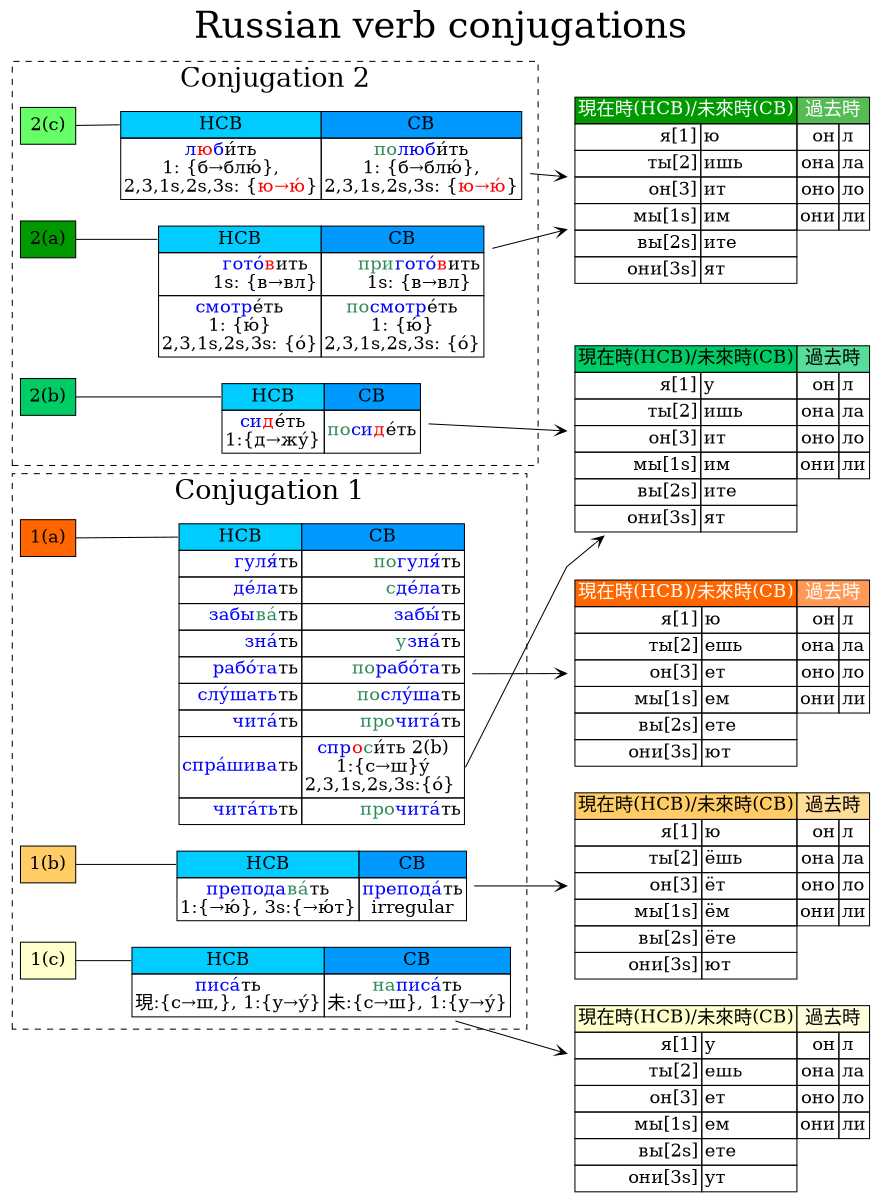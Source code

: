 digraph "verb_conj" {
    rankdir=LR;
    size="12,8";
    labelloc="t";
    label="Russian verb conjugations";
    fontsize="36";
    node [shape=plaintext fontsize=18 arrowhead=none];
    splines="compound";
    /*Conjugation 1*/
    node_type1a [
     label=<
    <table border="0" cellborder="1" cellspacing="0.5">
      <tr bottom-border="1">
        <td align="center" bgcolor="#00CCFF" port="a">НСВ</td>
        <td align="center" bgcolor="#0099FF" port="b">СВ</td></tr>
      <tr><td port="c" align="right" href="http://en.wiktionary.org/wiki/гулять#Conjugation"><font color="blue">гуля́</font>ть</td>
          <td port="d" align="right" href="http://en.wiktionary.org/wiki/погулять#Conjugation"><font color="seagreen">по</font><font color="blue">гуля́</font>ть</td></tr>
      <tr><td port="e" align="right" href="http://en.wiktionary.org/wiki/гелать#Conjugation"><font color="blue">дéла</font>ть</td>
          <td port="f" align="right" href="http://en.wiktionary.org/wiki/сгелать#Conjugation"><font color="seagreen">с</font><font color="blue">дéла</font>ть</td></tr>
      <tr><td port="g" align="right" href="http://en.wiktionary.org/wiki/забывать#Conjugation"><font color="blue">забы</font><font color="seagreen">вá</font>ть</td>
          <td port="h" align="right" href="http://en.wiktionary.org/wiki/завыть#Conjugation"><font color="blue">забы́</font>ть</td></tr>
      <tr><td port="i" align="right" href="http://en.wiktionary.org/wiki/знать#Conjugation"><font color="blue">знá</font>ть</td>
          <td port="j" align="right" href="http://en.wiktionary.org/wiki/узнать#Conjugation"><font color="seagreen">y</font><font color="blue">знá</font>ть</td></tr>
      <tr><td port="k" align="right" href="http://en.wiktionary.org/wiki/работать#Conjugation"><font color="blue">рабóта</font>ть</td>
          <td port="l" align="right" href="http://ru.wiktionary.org/wiki/наработать"><font color="seagreen">по</font><font color="blue">рабóта</font>ть</td></tr>
      <tr><td port="m" align="right" href="http://en.wiktionary.org/wiki/слушать#Conjugation"><font color="blue">слу́шать</font>ть</td>
          <td port="n" align="right" href="http://en.wiktionary.org/wiki/послушать#Conjugation"><font color="seagreen">по</font><font color="blue">слу́ша</font>ть</td></tr>
      <tr><td port="o" align="right" href="http://en.wiktionary.org/wiki/читать#Conjugation"><font color="blue">читá</font>ть</td>
          <td port="p" align="right" href="http://en.wiktionary.org/wiki/прочитать#Conjugation"><font color="seagreen">про</font><font color="blue">читá</font>ть</td></tr>
      <tr><td port="q" align="right" href="http://en.wiktionary.org/wiki/спрашивать#Conjugation"><font color="blue">спрáшива</font>ть</td>
          <td port="r" align="left" href="http://en.wiktionary.org/wiki/спросить#Conjugation"><font color="blue">спр</font><font color="red">o</font><font color="seagreen">с</font>и́ть 2(b)<br/>
1:{с→ш}у́<br/>2,3,1s,2s,3s:{ó} </td></tr>
      <tr><td port="i" align="right"><font color="blue">читáть</font>ть</td>
          <td port="j" align="right"><font color="seagreen">про</font><font color="blue">читá</font>ть</td></tr>
    </table>>
      ]

     node_type1b [
     label=<
    <table border="0" cellborder="1" cellspacing="0.5">
      <tr bottom-border="1">
        <td align="center" bgcolor="#00CCFF" port="a">НСВ</td>
        <td align="center" bgcolor="#0099FF" port="b">СВ</td></tr>
      <tr><td port="c" align="right"><font color="blue">препода</font><font color="seagreen">вá</font>ть<br/>
1:{→ю́}, 3s:{→ю́т}</td>
          <td port="d" align="right"><font color="blue">преподá</font>ть<br/>
irregular</td></tr>
    </table>>
      ]

   
    node_type1c [
     label=<
    <table border="0" cellborder="1" cellspacing="0.5">
      <tr bottom-border="1">
        <td align="center" bgcolor="#00CCFF" port="a">НСВ</td>
        <td align="center" bgcolor="#0099FF" port="b">СВ</td></tr>
      <tr><td port="c" align="right"><font color="blue">писá</font>ть<br/>
現:{с→ш,}, 1:{у→у́}</td>
          <td port="d" align="right"><font color="seagreen">на</font><font color="blue">писá</font>ть<br/>
未:{с→ш}, 1:{у→у́}</td></tr>
    </table>>
      ]

    conj1 [
     label=<
    <table border="0" cellborder="1" cellspacing="0" border-spacing="0">
      <tr><td port="a" bgcolor="#FF6600" colspan="2"><font color="white">現在時(НСВ)/未來時(СВ)</font></td>
          <td colspan="2" bgcolor="#FF6600AA"><font color="white">過去時</font></td></tr>
      <tr><td align="right">я[1]</td>  <td align="left">ю</td>
          <td align="right">он</td><td align="left">л</td></tr>
      <tr><td align="right">ты[2]</td> <td align="left">ешь</td>
          <td align="right">она</td><td align="left">лa</td></tr>
      <tr><td align="right">он[3]</td> <td align="left">ет</td>
          <td align="right">оно</td><td align="left">ло</td></tr>
      <tr><td align="right">мы[1s]</td> <td align="left">ем</td>
          <td align="right">они</td><td align="left">ли</td></tr>
      <tr><td align="right">вы[2s]</td> <td align="left">ете</td></tr>
      <tr><td align="right">они[3s]</td><td align="left">ют</td></tr>
    </table>>
      ]


    conj1b [
     label=<
    <table border="0" cellborder="1" cellspacing="0" border-spacing="0">
      <tr><td port="a" bgcolor="#FFCC66" colspan="2">現在時(НСВ)/未來時(СВ)</td>
          <td colspan="2" bgcolor="#FFCC66AA">過去時</td></tr>
      <tr><td align="right">я[1]</td>  <td align="left">ю</td>
          <td align="right">он</td><td align="left">л</td></tr>
      <tr><td align="right">ты[2]</td> <td align="left">ёшь</td>
          <td align="right">она</td><td align="left">ла</td></tr>
      <tr><td align="right">он[3]</td> <td align="left">ёт</td>
          <td align="right">оно</td><td align="left">ло</td></tr>
      <tr><td align="right">мы[1s]</td> <td align="left">ём</td>
          <td align="right">они</td><td align="left">ли</td></tr>
      <tr><td align="right">вы[2s]</td> <td align="left">ёте</td></tr>
      <tr><td align="right">они[3s]</td><td align="left">ют</td></tr>
    </table>>
      ]




    conj1c [
     label=<
    <table border="0" cellborder="1" cellspacing="0" border-spacing="0">
      <tr><td port="a" bgcolor="#FFFFCC" colspan="2">現在時(НСВ)/未來時(СВ)</td>
          <td colspan="2" bgcolor="#FFFFCCAA">過去時</td></tr>
      <tr><td align="right">я[1]</td>  <td align="left">у</td>
          <td align="right">он</td><td align="left">л</td></tr>
      <tr><td align="right">ты[2]</td> <td align="left">ешь</td>
          <td align="right">она</td><td align="left">ла</td></tr>
      <tr><td align="right">он[3]</td> <td align="left">ет</td>
          <td align="right">оно</td><td align="left">ло</td></tr>
      <tr><td align="right">мы[1s]</td> <td align="left">ем</td>
          <td align="right">они</td><td align="left">ли</td></tr>
      <tr><td align="right">вы[2s]</td> <td align="left">ете</td></tr>
      <tr><td align="right">они[3s]</td><td align="left">ут</td></tr>
    </table>>
      ]



    conj2 [
     label=<
    <table border="0" cellborder="1" cellspacing="0" border-spacing="0">
      <tr><td port="a" bgcolor="#009900" colspan="2"><font color="white">現在時(НСВ)/未來時(СВ)</font></td>
          <td colspan="2" bgcolor="#009900AA"><font color="white">過去時</font></td></tr>
      <tr><td align="right">я[1]</td>  <td align="left">ю</td>
          <td align="right">он</td><td align="left">л</td></tr>
      <tr><td align="right">ты[2]</td> <td align="left">ишь</td>
          <td align="right">она</td><td align="left">ла</td></tr>
      <tr><td align="right">он[3]</td> <td align="left">ит</td>
          <td align="right">оно</td><td align="left">ло</td></tr>
      <tr><td align="right">мы[1s]</td> <td align="left">им</td>
          <td align="right">они</td><td align="left">ли</td></tr>
      <tr><td align="right">вы[2s]</td> <td align="left">ите</td></tr>
      <tr><td align="right">они[3s]</td><td align="left">ят</td></tr>
    </table>>
      ]

/*     conj2c [
     label=<
    <table border="0" cellborder="1" cellspacing="0" border-spacing="0">
      <tr><td port="a" bgcolor="grey" colspan="2">現在時(НСВ)/未來時(СВ)</td>
          <td colspan="2" bgcolor="#eeeeee">過去時</td></tr>
      <tr><td align="right">я[1]</td>  <td align="left">ю́</td>
          <td align="right">он</td><td align="left">л</td></tr>
      <tr><td align="right">ты[2]</td> <td align="left">ишь</td>
          <td align="right">она</td><td align="left">ла</td></tr>
      <tr><td align="right">он[3]</td> <td align="left">ит</td>
          <td align="right">оно</td><td align="left">ло</td></tr>
      <tr><td align="right">мы[1s]</td> <td align="left">им</td>
          <td align="right">они</td><td align="left">ли</td></tr>
      <tr><td align="right">вы[2s]</td> <td align="left">ите</td></tr>
      <tr><td align="right">они[3s]</td><td align="left">ят</td></tr>
    </table>>
      ] */

     conj2b [
     label=<
    <table border="0" cellborder="1" cellspacing="0" border-spacing="0">
      <tr><td port="a" bgcolor="#00CC66" colspan="2">現在時(НСВ)/未來時(СВ)</td>
          <td colspan="2" bgcolor="#00CC66AA">過去時</td></tr>
      <tr><td align="right">я[1]</td>  <td align="left">у</td>
          <td align="right">он</td><td align="left">л</td></tr>
      <tr><td align="right">ты[2]</td> <td align="left">ишь</td>
          <td align="right">она</td><td align="left">ла</td></tr>
      <tr><td align="right">он[3]</td> <td align="left">ит</td>
          <td align="right">оно</td><td align="left">ло</td></tr>
      <tr><td align="right">мы[1s]</td> <td align="left">им</td>
          <td align="right">они</td><td align="left">ли</td></tr>
      <tr><td align="right">вы[2s]</td> <td align="left">ите</td></tr>
      <tr><td align="right">они[3s]</td><td align="left">ят</td></tr>
    </table>>
      ]






    node_type2 [
     label=<
    <table border="0" cellborder="1" cellspacing="0.5">
      <tr bottom-border="1">
        <td align="center" bgcolor="#00CCFF" port="a">НСВ</td>
        <td align="center" bgcolor="#0099FF" port="b">СВ</td></tr>
      <tr><td port="c" align="right" href="http://en.wiktionary.org/wiki/готовить#Conjugation"><font color="blue">готó</font><font color="red">в</font>ить<br/>
1s: {в→вл}</td>
          <td port="d" align="right" href="http://en.wiktionary.org/wiki/приготовить#Conjugation"><font color="seagreen">при</font><font color="blue">готó</font><font color="red">в</font>ить
<br/>1s: {в→вл}</td></tr>
      <tr><td port="c" align="right" href="http://en.wiktionary.org/wiki/смотреть#Conjugation"><font color="blue">смотр</font>éть<br/>
1: {ю́}<br/>
2,3,1s,2s,3s: {ó}<br/>
</td>
          <td port="d" align="right" href="http://en.wiktionary.org/wiki/посмотреть#Conjugation"><font color="seagreen">по</font><font color="blue">смотр</font>éть<br/>
1: {ю́}<br/>
2,3,1s,2s,3s: {ó}</td></tr>
   </table>>
      ]

    node_type2b [
     label=<
    <table border="0" cellborder="1" cellspacing="0.5">
      <tr bottom-border="1">
        <td align="center" bgcolor="#00CCFF" port="a">НСВ</td>
        <td align="center" bgcolor="#0099FF" port="b">СВ</td></tr>
          <tr><td port="c" align="right"><font color="blue">си</font><font color="red">д</font>éть
<br/>1:{д→жу́}</td>
          <td port="e" align="right"><font color="seagreen">по</font><font color="blue">си</font><font color="red">д</font>éть</td></tr>
   </table>>
      ]

 
    node_type2c [
     label=<
    <table border="0" cellborder="1" cellspacing="0.5">
      <tr bottom-border="1">
        <td align="center" bgcolor="#00CCFF" port="a">НСВ</td>
        <td align="center" bgcolor="#0099FF" port="b">СВ</td></tr>
      <tr><td port="c" align="right"><font color="blue">л</font><font color="red">ю</font><font color="blue">б</font>и́ть
<br/>1: {б→блю́},
<br/>2,3,1s,2s,3s: {<font color="red">ю→ю́</font>}</td>
          <td port="d" align="right"><font color="seagreen">по</font><font color="blue">люб</font>и́ть
<br/>1: {б→блю́},
<br/>2,3,1s,2s,3s: {<font color="red">ю→ю́</font>}</td></tr>
   </table>>
      ]
 
    /*node_type1a [
        label="<f0> НСВ|гуля́ть(散步)\rдéлать()\rду́мать\rзабывáть\rзнáть\rрабóтать\rразговáривать\rслу́шать\rчитáть\r"];
    
    */
    "1(a)"

    subgraph "cluster1" {
        style=dashed;
        label="Conjugation 1";
        fontsize="26";
        "1(a)" [shape=box arrowhead=none style=filled color="black" fillcolor="#FF6600"];
        "1(b)" [shape=box arrowhead=none style=filled color="black" fillcolor="#FFCC66"];
        "1(c)" [shape=box arrowhead=none style=filled color="black" fillcolor="#FFFFCC"];
        "1(a)" -> node_type1a:a [arrowhead=none];
        "1(b)" -> node_type1b:a [arrowhead=none];
        "1(c)" -> node_type1c:a [arrowhead=none];
    } 

    /* Conjugation 2*/
    subgraph "cluster2" {
        style=dashed;
        label="Conjugation 2";
        fontsize="26";
        "2(a)" [shape=box arrowhead=none style=filled color="black" fillcolor="#009900"];
        "2(b)" [shape=box arrowhead=none style=filled color="black" fillcolor="#00CC66"];
        "2(c)" [shape=box arrowhead=none style=filled color="black" fillcolor="#66FF66"];
        "2(a)" -> node_type2:a [arrowhead=none];
        "2(b)" -> node_type2b:a [arrowhead=none];
        "2(c)" -> node_type2c:a [arrowhead=none];
    }

    subgraph "conjugation" {
        conj1
        conj1c
        conj2
        conj2b
    }

    node_type1a -> conj1 [arrowhead=vee];
    node_type1a:r -> conj2b [arrowhead=vee];
    node_type1b -> conj1b [arrowhead=vee];
    node_type1c -> conj1c [arrowhead=vee];
    node_type2 -> conj2 [arrowhead=vee];
    node_type2b -> conj2b [arrowhead=vee];
    node_type2c -> conj2 [arrowhead=vee];

}
